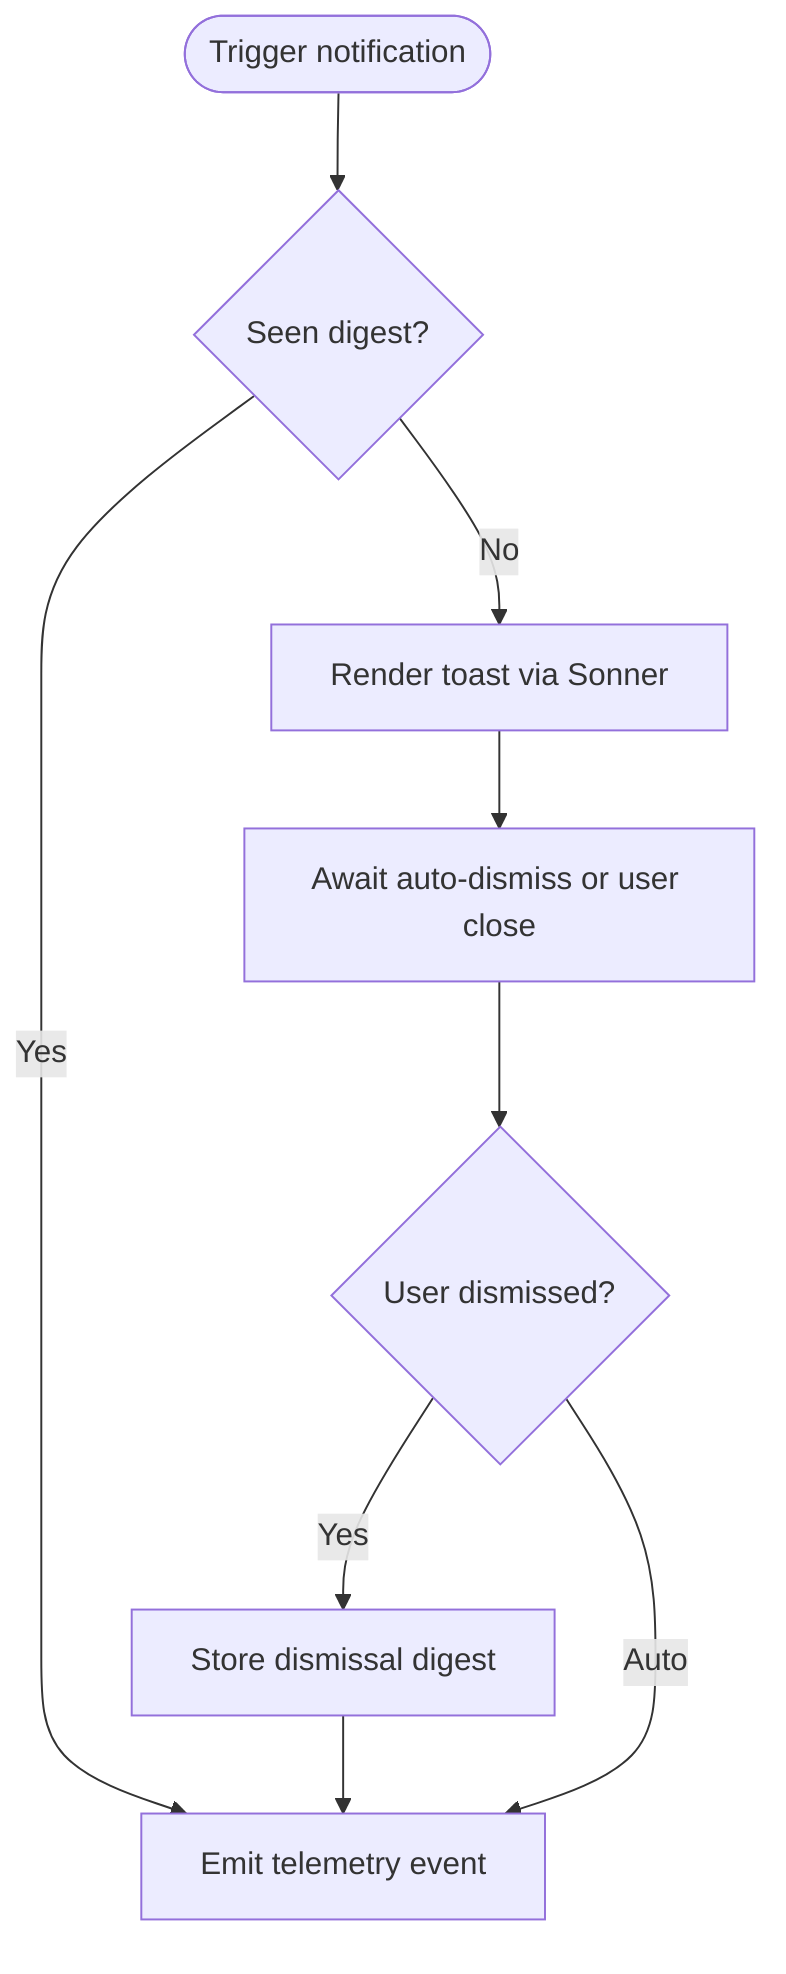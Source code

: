flowchart TD
    trigger([Trigger notification])
    dedupe{Seen digest?}
    render[Render toast via Sonner]
    wait[Await auto-dismiss or user close]
    dismiss{User dismissed?}
    persist[Store dismissal digest]
    telemetry[Emit telemetry event]
    trigger --> dedupe
    dedupe -->|No| render --> wait --> dismiss
    dedupe -->|Yes| telemetry
    dismiss -->|Yes| persist --> telemetry
    dismiss -->|Auto| telemetry